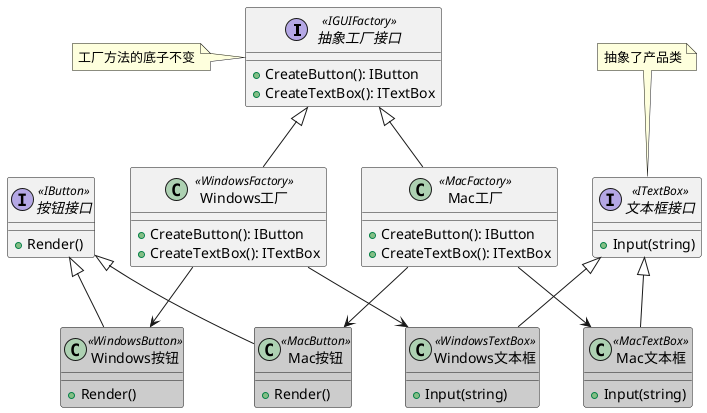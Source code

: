 @startuml
interface "抽象工厂接口" as IGUIFactory <<IGUIFactory>>{
  + CreateButton(): IButton
  + CreateTextBox(): ITextBox
}

class "Windows工厂" as WindowsFactory <<WindowsFactory>>{
  + CreateButton(): IButton
  + CreateTextBox(): ITextBox
}

class "Mac工厂" as MacFactory <<MacFactory>>{
  + CreateButton(): IButton
  + CreateTextBox(): ITextBox
}

interface "按钮接口" as IButton <<IButton>>{
  + Render()
}

interface "文本框接口" as ITextBox <<ITextBox>>{
  + Input(string)
}

class "Windows按钮" as WindowsButton <<WindowsButton>>#cccccc {
  + Render()
}

class "Windows文本框" as WindowsTextBox <<WindowsTextBox>>#cccccc {
  + Input(string)
}

class "Mac按钮" as MacButton <<MacButton>>#cccccc {
  + Render()
}

class "Mac文本框" as MacTextBox <<MacTextBox>>#cccccc {
  + Input(string)
}

IGUIFactory <|-- WindowsFactory
IGUIFactory <|-- MacFactory
WindowsFactory --> WindowsButton
WindowsFactory --> WindowsTextBox
MacFactory --> MacButton
MacFactory --> MacTextBox
IButton <|-- WindowsButton
IButton <|-- MacButton
ITextBox <|-- WindowsTextBox
ITextBox <|-- MacTextBox

note left of IGUIFactory
  工厂方法的底子不变
end note

note top of ITextBox
  抽象了产品类
end note
@enduml